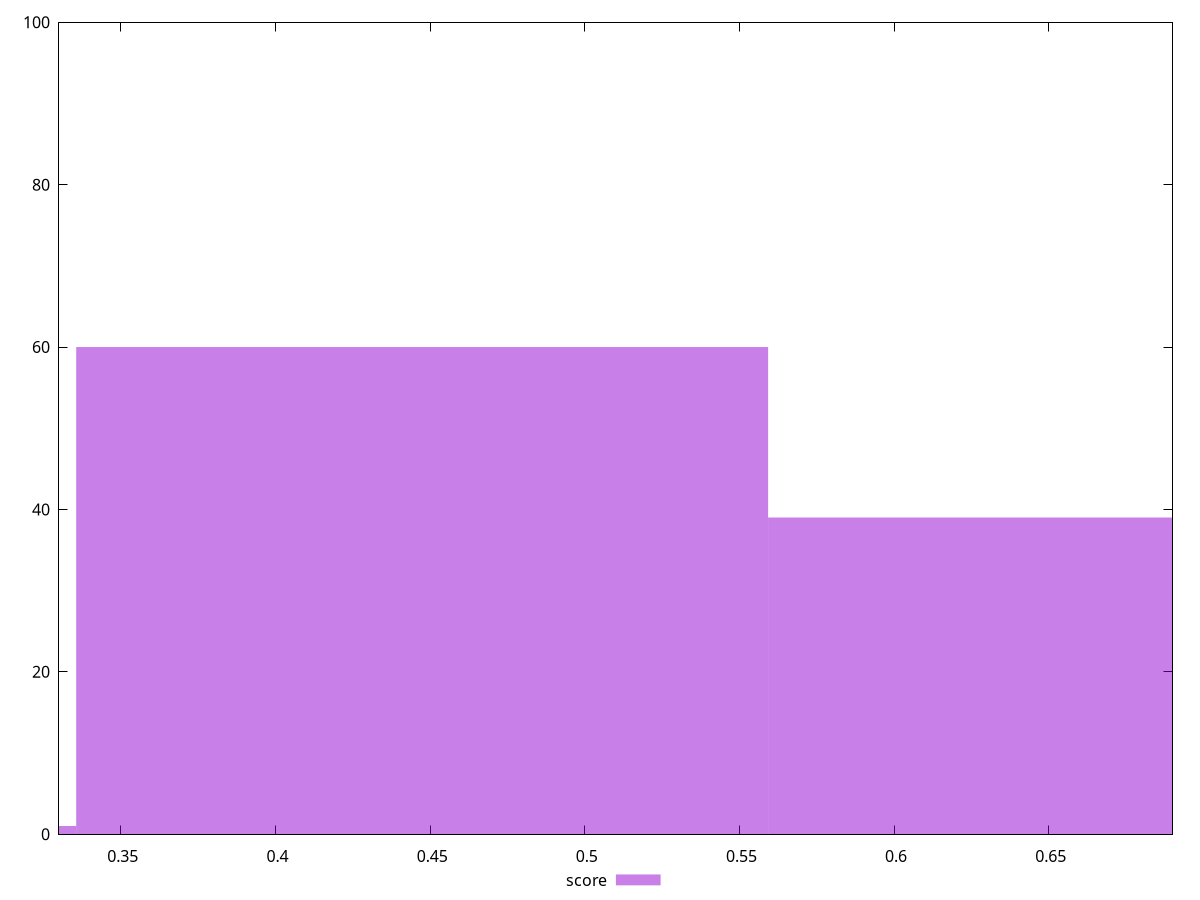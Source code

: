 reset

$score <<EOF
0.44741337798343017 60
0.6711200669751453 39
0.22370668899171509 1
EOF

set key outside below
set boxwidth 0.22370668899171509
set xrange [0.33:0.69]
set yrange [0:100]
set trange [0:100]
set style fill transparent solid 0.5 noborder
set terminal svg size 640, 490 enhanced background rgb 'white'
set output "report_00018_2021-02-10T15-25-16.877Z/speed-index/samples/pages/score/histogram.svg"

plot $score title "score" with boxes

reset
